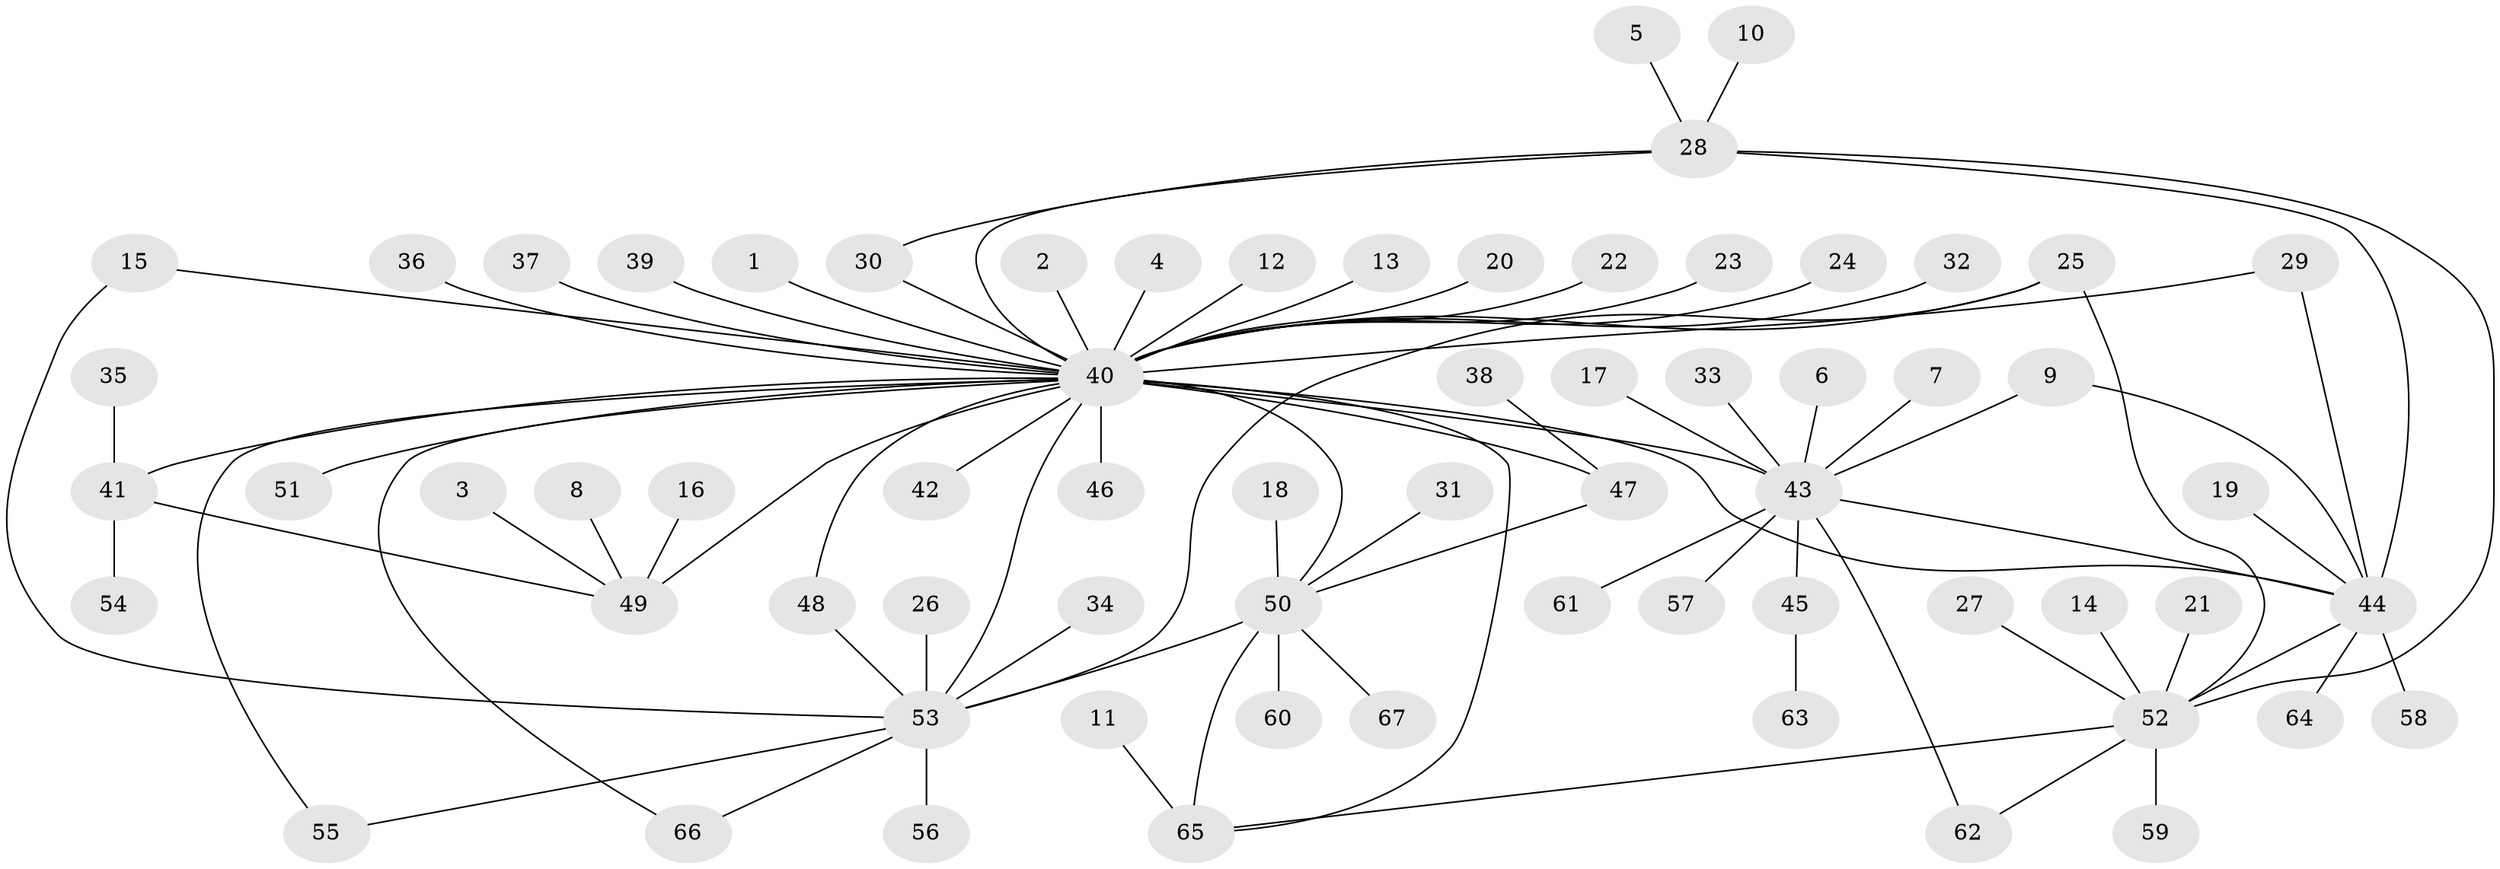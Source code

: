 // original degree distribution, {6: 0.014925373134328358, 38: 0.007462686567164179, 3: 0.08955223880597014, 9: 0.007462686567164179, 1: 0.5298507462686567, 5: 0.022388059701492536, 8: 0.014925373134328358, 11: 0.007462686567164179, 12: 0.007462686567164179, 2: 0.23134328358208955, 4: 0.06716417910447761}
// Generated by graph-tools (version 1.1) at 2025/49/03/09/25 03:49:53]
// undirected, 67 vertices, 84 edges
graph export_dot {
graph [start="1"]
  node [color=gray90,style=filled];
  1;
  2;
  3;
  4;
  5;
  6;
  7;
  8;
  9;
  10;
  11;
  12;
  13;
  14;
  15;
  16;
  17;
  18;
  19;
  20;
  21;
  22;
  23;
  24;
  25;
  26;
  27;
  28;
  29;
  30;
  31;
  32;
  33;
  34;
  35;
  36;
  37;
  38;
  39;
  40;
  41;
  42;
  43;
  44;
  45;
  46;
  47;
  48;
  49;
  50;
  51;
  52;
  53;
  54;
  55;
  56;
  57;
  58;
  59;
  60;
  61;
  62;
  63;
  64;
  65;
  66;
  67;
  1 -- 40 [weight=1.0];
  2 -- 40 [weight=1.0];
  3 -- 49 [weight=1.0];
  4 -- 40 [weight=1.0];
  5 -- 28 [weight=1.0];
  6 -- 43 [weight=1.0];
  7 -- 43 [weight=1.0];
  8 -- 49 [weight=1.0];
  9 -- 43 [weight=1.0];
  9 -- 44 [weight=1.0];
  10 -- 28 [weight=1.0];
  11 -- 65 [weight=1.0];
  12 -- 40 [weight=1.0];
  13 -- 40 [weight=1.0];
  14 -- 52 [weight=1.0];
  15 -- 40 [weight=1.0];
  15 -- 53 [weight=1.0];
  16 -- 49 [weight=1.0];
  17 -- 43 [weight=1.0];
  18 -- 50 [weight=2.0];
  19 -- 44 [weight=1.0];
  20 -- 40 [weight=1.0];
  21 -- 52 [weight=1.0];
  22 -- 40 [weight=1.0];
  23 -- 40 [weight=1.0];
  24 -- 40 [weight=1.0];
  25 -- 40 [weight=1.0];
  25 -- 52 [weight=1.0];
  25 -- 53 [weight=1.0];
  26 -- 53 [weight=1.0];
  27 -- 52 [weight=1.0];
  28 -- 30 [weight=1.0];
  28 -- 40 [weight=1.0];
  28 -- 44 [weight=1.0];
  28 -- 52 [weight=1.0];
  29 -- 40 [weight=1.0];
  29 -- 44 [weight=1.0];
  30 -- 40 [weight=1.0];
  31 -- 50 [weight=1.0];
  32 -- 40 [weight=1.0];
  33 -- 43 [weight=1.0];
  34 -- 53 [weight=1.0];
  35 -- 41 [weight=1.0];
  36 -- 40 [weight=1.0];
  37 -- 40 [weight=1.0];
  38 -- 47 [weight=1.0];
  39 -- 40 [weight=1.0];
  40 -- 41 [weight=1.0];
  40 -- 42 [weight=1.0];
  40 -- 43 [weight=1.0];
  40 -- 44 [weight=2.0];
  40 -- 46 [weight=1.0];
  40 -- 47 [weight=1.0];
  40 -- 48 [weight=1.0];
  40 -- 49 [weight=2.0];
  40 -- 50 [weight=2.0];
  40 -- 51 [weight=1.0];
  40 -- 53 [weight=1.0];
  40 -- 55 [weight=1.0];
  40 -- 65 [weight=1.0];
  40 -- 66 [weight=1.0];
  41 -- 49 [weight=1.0];
  41 -- 54 [weight=1.0];
  43 -- 44 [weight=1.0];
  43 -- 45 [weight=1.0];
  43 -- 57 [weight=1.0];
  43 -- 61 [weight=1.0];
  43 -- 62 [weight=1.0];
  44 -- 52 [weight=1.0];
  44 -- 58 [weight=1.0];
  44 -- 64 [weight=1.0];
  45 -- 63 [weight=1.0];
  47 -- 50 [weight=1.0];
  48 -- 53 [weight=1.0];
  50 -- 53 [weight=1.0];
  50 -- 60 [weight=1.0];
  50 -- 65 [weight=2.0];
  50 -- 67 [weight=1.0];
  52 -- 59 [weight=1.0];
  52 -- 62 [weight=1.0];
  52 -- 65 [weight=1.0];
  53 -- 55 [weight=1.0];
  53 -- 56 [weight=1.0];
  53 -- 66 [weight=1.0];
}
